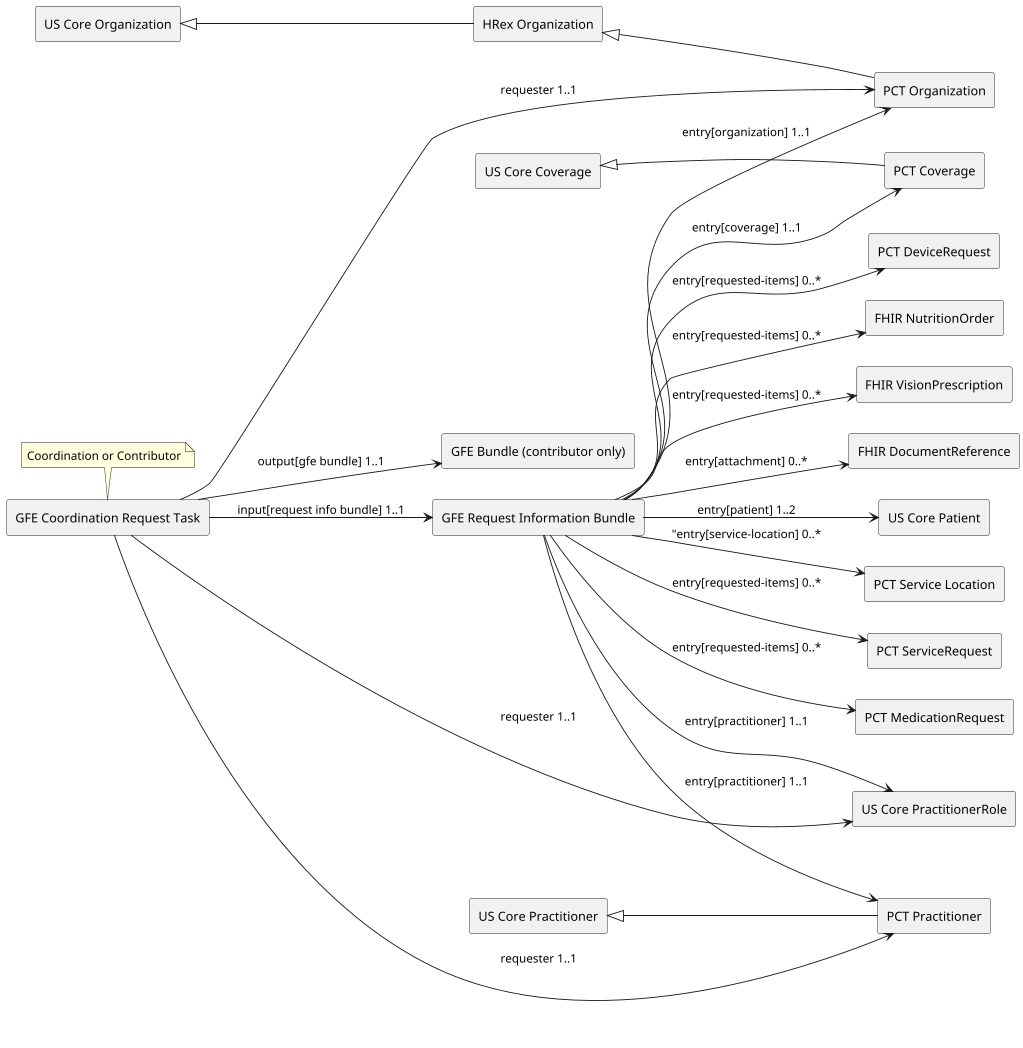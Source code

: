 @startuml
' TODO Make Sure the diagram matches the latest profiles
    left to right direction
    scale 1024 width
    agent "PCT Organization" as pctorganization
    agent "HRex Organization" as hrexorganization
    agent "US Core Organization" as uscoreorganization
    agent "PCT Practitioner" as pctpractitioner
    agent "US Core Practitioner" as uscorepractitioner
    agent "US Core PractitionerRole" as uscorepractitionerrole
    agent "PCT Coverage" as pctcoverage
    agent "US Core Coverage" as uscorecoverage
    agent "US Core Patient" as uscorepatient
    agent "GFE Bundle (contributor only)" as gfebundle
    agent "GFE Request Information Bundle" as gferequestinfo
    agent "PCT Service Location" as pctservicelocation
    agent "PCT ServiceRequest" as pctservicerequest
    agent "PCT MedicationRequest" as pctmedicationrequest
    agent "PCT DeviceRequest" as pctdevicerequest
    agent "FHIR NutritionOrder" as nutritionOrder
    agent "FHIR VisionPrescription" as visionprescription
    agent "FHIR DocumentReference" as documentreference
    agent "GFE Coordination Request Task" as gfetask
	note top: Coordination or Contributor

    uscorecoverage <|-- pctcoverage
    uscorepractitioner <|-- pctpractitioner
    uscoreorganization <|-- hrexorganization
    hrexorganization <|-- pctorganization
    
    
    gfetask --> pctpractitioner: "requester 1..1"
    gfetask --> uscorepractitionerrole: "requester 1..1"
    gfetask --> pctorganization: "requester 1..1"
    gfetask --> gferequestinfo: "input[request info bundle] 1..1"
    gfetask --> gfebundle: "output[gfe bundle] 1..1"
    

    
	gferequestinfo --> uscorepatient: "entry[patient] 1..2"
	gferequestinfo --> pctcoverage: "entry[coverage] 1..1"
    gferequestinfo --> pctservicelocation : "entry[service-location] 0..*
    gferequestinfo --> pctorganization: "entry[organization] 1..1"
    gferequestinfo --> pctpractitioner: "entry[practitioner] 1..1"
    gferequestinfo --> uscorepractitionerrole: "entry[practitioner] 1..1"

    gferequestinfo --> pctservicerequest: "entry[requested-items] 0..*"
    gferequestinfo --> pctmedicationrequest: "entry[requested-items] 0..*"
    gferequestinfo --> pctdevicerequest: "entry[requested-items] 0..*"
    gferequestinfo --> nutritionOrder: "entry[requested-items] 0..*"
    gferequestinfo --> visionprescription: "entry[requested-items] 0..*"
    gferequestinfo --> documentreference: "entry[attachment] 0..*"
@enduml
